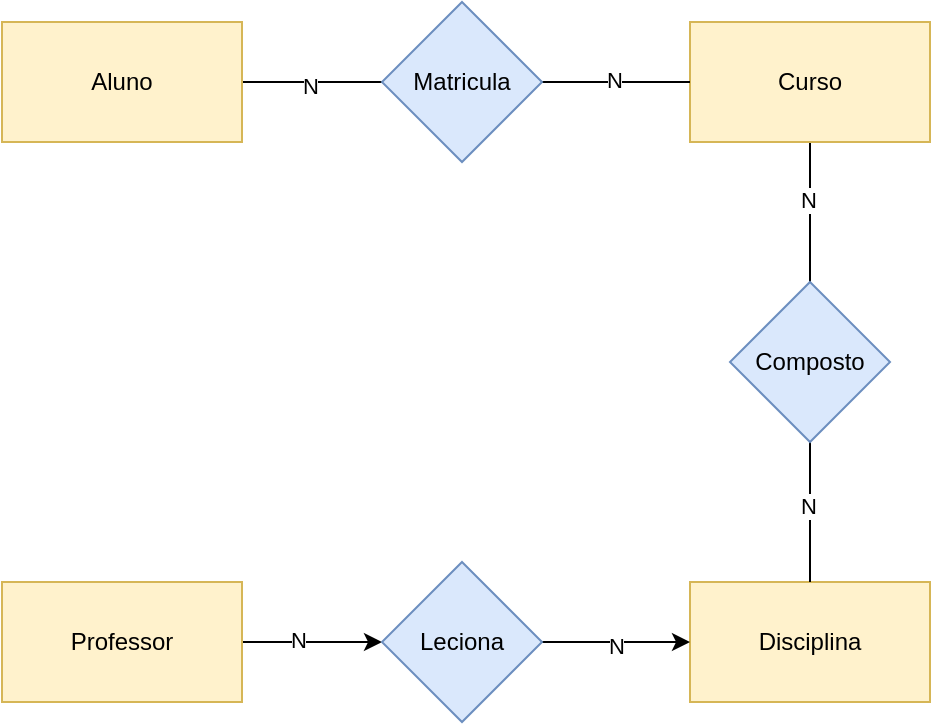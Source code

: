 <mxfile>
    <diagram name="Página-1" id="vrvPxNzAaMXnnKGBP2oI">
        <mxGraphModel dx="577" dy="344" grid="1" gridSize="10" guides="1" tooltips="1" connect="1" arrows="1" fold="1" page="1" pageScale="1" pageWidth="827" pageHeight="1169" math="0" shadow="0">
            <root>
                <mxCell id="0"/>
                <mxCell id="1" parent="0"/>
                <mxCell id="GjBflkEP28HiL4pmk-Qn-12" value="" style="edgeStyle=orthogonalEdgeStyle;rounded=0;orthogonalLoop=1;jettySize=auto;html=1;endArrow=none;endFill=0;" parent="1" source="GjBflkEP28HiL4pmk-Qn-1" target="GjBflkEP28HiL4pmk-Qn-11" edge="1">
                    <mxGeometry relative="1" as="geometry"/>
                </mxCell>
                <mxCell id="GjBflkEP28HiL4pmk-Qn-15" value="N" style="edgeLabel;html=1;align=center;verticalAlign=middle;resizable=0;points=[];" parent="GjBflkEP28HiL4pmk-Qn-12" vertex="1" connectable="0">
                    <mxGeometry x="-0.175" y="-1" relative="1" as="geometry">
                        <mxPoint as="offset"/>
                    </mxGeometry>
                </mxCell>
                <mxCell id="GjBflkEP28HiL4pmk-Qn-1" value="Curso" style="rounded=0;whiteSpace=wrap;html=1;fillColor=#fff2cc;strokeColor=#d6b656;fontColor=#000000;" parent="1" vertex="1">
                    <mxGeometry x="354" y="80" width="120" height="60" as="geometry"/>
                </mxCell>
                <mxCell id="GjBflkEP28HiL4pmk-Qn-7" value="" style="edgeStyle=orthogonalEdgeStyle;rounded=0;orthogonalLoop=1;jettySize=auto;html=1;endArrow=none;endFill=0;" parent="1" source="GjBflkEP28HiL4pmk-Qn-2" target="GjBflkEP28HiL4pmk-Qn-6" edge="1">
                    <mxGeometry relative="1" as="geometry"/>
                </mxCell>
                <mxCell id="GjBflkEP28HiL4pmk-Qn-10" value="N" style="edgeLabel;html=1;align=center;verticalAlign=middle;resizable=0;points=[];" parent="GjBflkEP28HiL4pmk-Qn-7" vertex="1" connectable="0">
                    <mxGeometry x="-0.041" y="-2" relative="1" as="geometry">
                        <mxPoint as="offset"/>
                    </mxGeometry>
                </mxCell>
                <mxCell id="GjBflkEP28HiL4pmk-Qn-2" value="Aluno" style="rounded=0;whiteSpace=wrap;html=1;fillColor=#fff2cc;strokeColor=#d6b656;fontColor=#000000;" parent="1" vertex="1">
                    <mxGeometry x="10" y="80" width="120" height="60" as="geometry"/>
                </mxCell>
                <mxCell id="GjBflkEP28HiL4pmk-Qn-3" value="Disciplina" style="rounded=0;whiteSpace=wrap;html=1;fillColor=#fff2cc;strokeColor=#d6b656;fontColor=#000000;" parent="1" vertex="1">
                    <mxGeometry x="354" y="360" width="120" height="60" as="geometry"/>
                </mxCell>
                <mxCell id="GjBflkEP28HiL4pmk-Qn-18" value="" style="edgeStyle=orthogonalEdgeStyle;rounded=0;orthogonalLoop=1;jettySize=auto;html=1;" parent="1" source="GjBflkEP28HiL4pmk-Qn-4" target="GjBflkEP28HiL4pmk-Qn-17" edge="1">
                    <mxGeometry relative="1" as="geometry"/>
                </mxCell>
                <mxCell id="GjBflkEP28HiL4pmk-Qn-21" value="N" style="edgeLabel;html=1;align=center;verticalAlign=middle;resizable=0;points=[];" parent="GjBflkEP28HiL4pmk-Qn-18" vertex="1" connectable="0">
                    <mxGeometry x="-0.204" y="1" relative="1" as="geometry">
                        <mxPoint as="offset"/>
                    </mxGeometry>
                </mxCell>
                <mxCell id="GjBflkEP28HiL4pmk-Qn-4" value="Professor" style="rounded=0;whiteSpace=wrap;html=1;fillColor=#fff2cc;strokeColor=#d6b656;fontColor=#000000;" parent="1" vertex="1">
                    <mxGeometry x="10" y="360" width="120" height="60" as="geometry"/>
                </mxCell>
                <mxCell id="GjBflkEP28HiL4pmk-Qn-8" style="edgeStyle=orthogonalEdgeStyle;rounded=0;orthogonalLoop=1;jettySize=auto;html=1;entryX=0;entryY=0.5;entryDx=0;entryDy=0;endArrow=none;endFill=0;" parent="1" source="GjBflkEP28HiL4pmk-Qn-6" target="GjBflkEP28HiL4pmk-Qn-1" edge="1">
                    <mxGeometry relative="1" as="geometry"/>
                </mxCell>
                <mxCell id="GjBflkEP28HiL4pmk-Qn-9" value="N" style="edgeLabel;html=1;align=center;verticalAlign=middle;resizable=0;points=[];" parent="GjBflkEP28HiL4pmk-Qn-8" vertex="1" connectable="0">
                    <mxGeometry x="-0.023" y="1" relative="1" as="geometry">
                        <mxPoint as="offset"/>
                    </mxGeometry>
                </mxCell>
                <mxCell id="GjBflkEP28HiL4pmk-Qn-6" value="Matricula" style="rhombus;whiteSpace=wrap;html=1;rounded=0;fillColor=#dae8fc;strokeColor=#6c8ebf;fontColor=#000000;" parent="1" vertex="1">
                    <mxGeometry x="200" y="70" width="80" height="80" as="geometry"/>
                </mxCell>
                <mxCell id="GjBflkEP28HiL4pmk-Qn-13" style="edgeStyle=orthogonalEdgeStyle;rounded=0;orthogonalLoop=1;jettySize=auto;html=1;entryX=0.5;entryY=0;entryDx=0;entryDy=0;endArrow=none;endFill=0;" parent="1" source="GjBflkEP28HiL4pmk-Qn-11" target="GjBflkEP28HiL4pmk-Qn-3" edge="1">
                    <mxGeometry relative="1" as="geometry"/>
                </mxCell>
                <mxCell id="GjBflkEP28HiL4pmk-Qn-14" value="N" style="edgeLabel;html=1;align=center;verticalAlign=middle;resizable=0;points=[];" parent="GjBflkEP28HiL4pmk-Qn-13" vertex="1" connectable="0">
                    <mxGeometry x="-0.086" y="-1" relative="1" as="geometry">
                        <mxPoint as="offset"/>
                    </mxGeometry>
                </mxCell>
                <mxCell id="GjBflkEP28HiL4pmk-Qn-11" value="Composto" style="rhombus;whiteSpace=wrap;html=1;rounded=0;fillColor=#dae8fc;strokeColor=#6c8ebf;fontColor=#000000;" parent="1" vertex="1">
                    <mxGeometry x="374" y="210" width="80" height="80" as="geometry"/>
                </mxCell>
                <mxCell id="GjBflkEP28HiL4pmk-Qn-19" style="edgeStyle=orthogonalEdgeStyle;rounded=0;orthogonalLoop=1;jettySize=auto;html=1;entryX=0;entryY=0.5;entryDx=0;entryDy=0;" parent="1" source="GjBflkEP28HiL4pmk-Qn-17" target="GjBflkEP28HiL4pmk-Qn-3" edge="1">
                    <mxGeometry relative="1" as="geometry"/>
                </mxCell>
                <mxCell id="GjBflkEP28HiL4pmk-Qn-20" value="N" style="edgeLabel;html=1;align=center;verticalAlign=middle;resizable=0;points=[];" parent="GjBflkEP28HiL4pmk-Qn-19" vertex="1" connectable="0">
                    <mxGeometry x="-0.008" y="-2" relative="1" as="geometry">
                        <mxPoint as="offset"/>
                    </mxGeometry>
                </mxCell>
                <mxCell id="GjBflkEP28HiL4pmk-Qn-17" value="Leciona" style="rhombus;whiteSpace=wrap;html=1;rounded=0;fillColor=#dae8fc;strokeColor=#6c8ebf;fontColor=#000000;" parent="1" vertex="1">
                    <mxGeometry x="200" y="350" width="80" height="80" as="geometry"/>
                </mxCell>
            </root>
        </mxGraphModel>
    </diagram>
</mxfile>